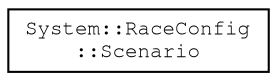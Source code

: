 digraph "Graphical Class Hierarchy"
{
 // LATEX_PDF_SIZE
  edge [fontname="FreeMono",fontsize="10",labelfontname="FreeMono",labelfontsize="10"];
  node [fontname="FreeMono",fontsize="10",shape=record];
  rankdir="LR";
  Node0 [label="System::RaceConfig\l::Scenario",height=0.2,width=0.4,color="black", fillcolor="white", style="filled",URL="$class_system_1_1_race_config_1_1_scenario.html",tooltip=" "];
}
